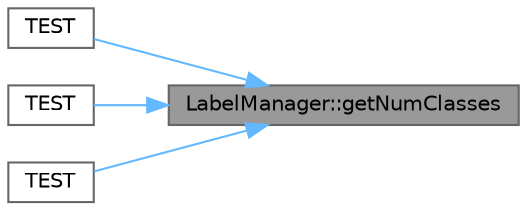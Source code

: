 digraph "LabelManager::getNumClasses"
{
 // LATEX_PDF_SIZE
  bgcolor="transparent";
  edge [fontname=Helvetica,fontsize=10,labelfontname=Helvetica,labelfontsize=10];
  node [fontname=Helvetica,fontsize=10,shape=box,height=0.2,width=0.4];
  rankdir="RL";
  Node1 [id="Node000001",label="LabelManager::getNumClasses",height=0.2,width=0.4,color="gray40", fillcolor="grey60", style="filled", fontcolor="black",tooltip="Retorna o número de classes carregadas."];
  Node1 -> Node2 [id="edge1_Node000001_Node000002",dir="back",color="steelblue1",style="solid",tooltip=" "];
  Node2 [id="Node000002",label="TEST",height=0.2,width=0.4,color="grey40", fillcolor="white", style="filled",URL="$test__LabelManager_8cpp.html#a2658ff8a84e947cb09d33bf3fe559275",tooltip=" "];
  Node1 -> Node3 [id="edge2_Node000001_Node000003",dir="back",color="steelblue1",style="solid",tooltip=" "];
  Node3 [id="Node000003",label="TEST",height=0.2,width=0.4,color="grey40", fillcolor="white", style="filled",URL="$test__LabelManager_8cpp.html#a7ca3b476c550764b44178b023f744d09",tooltip=" "];
  Node1 -> Node4 [id="edge3_Node000001_Node000004",dir="back",color="steelblue1",style="solid",tooltip=" "];
  Node4 [id="Node000004",label="TEST",height=0.2,width=0.4,color="grey40", fillcolor="white", style="filled",URL="$test__LabelManager_8cpp.html#a932b5845d2c2b5edc70907d84e9beded",tooltip=" "];
}
